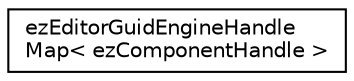 digraph "Graphical Class Hierarchy"
{
 // LATEX_PDF_SIZE
  edge [fontname="Helvetica",fontsize="10",labelfontname="Helvetica",labelfontsize="10"];
  node [fontname="Helvetica",fontsize="10",shape=record];
  rankdir="LR";
  Node0 [label="ezEditorGuidEngineHandle\lMap\< ezComponentHandle \>",height=0.2,width=0.4,color="black", fillcolor="white", style="filled",URL="$d9/deb/classez_editor_guid_engine_handle_map.htm",tooltip=" "];
}
